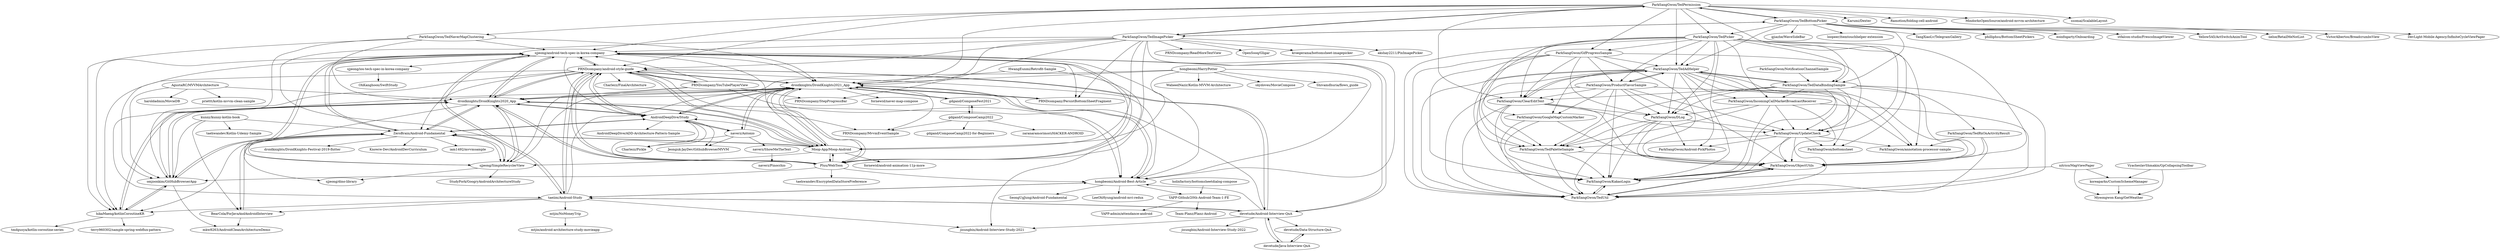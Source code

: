 digraph G {
"ParkSangGwon/TedPermission" -> "ParkSangGwon/TedBottomPicker"
"ParkSangGwon/TedPermission" -> "ParkSangGwon/TedImagePicker"
"ParkSangGwon/TedPermission" -> "sjjeong/android-tech-spec-in-korea-company"
"ParkSangGwon/TedPermission" -> "PRNDcompany/android-style-guide"
"ParkSangGwon/TedPermission" -> "ParkSangGwon/TedAdHelper"
"ParkSangGwon/TedPermission" -> "ParkSangGwon/TedPicker"
"ParkSangGwon/TedPermission" -> "ParkSangGwon/TedDataBindingSample"
"ParkSangGwon/TedPermission" -> "Karumi/Dexter" ["e"=1]
"ParkSangGwon/TedPermission" -> "ParkSangGwon/TedNaverMapClustering"
"ParkSangGwon/TedPermission" -> "ParkSangGwon/ClearEditText"
"ParkSangGwon/TedPermission" -> "Ramotion/folding-cell-android" ["e"=1]
"ParkSangGwon/TedPermission" -> "ParkSangGwon/GifProgressSample"
"ParkSangGwon/TedPermission" -> "MindorksOpenSource/android-mvvm-architecture" ["e"=1]
"ParkSangGwon/TedPermission" -> "droidknights/DroidKnights2021_App"
"ParkSangGwon/TedPermission" -> "ssomai/ScalableLayout"
"holixfactory/bottomsheetdialog-compose" -> "YAPP-Github/20th-Android-Team-1-FE"
"ParkSangGwon/TedBottomPicker" -> "ParkSangGwon/TedPermission"
"ParkSangGwon/TedBottomPicker" -> "ParkSangGwon/TedImagePicker"
"ParkSangGwon/TedBottomPicker" -> "ParkSangGwon/TedAdHelper"
"ParkSangGwon/TedBottomPicker" -> "TangXiaoLv/TelegramGallery" ["e"=1]
"ParkSangGwon/TedBottomPicker" -> "ParkSangGwon/TedPicker"
"ParkSangGwon/TedBottomPicker" -> "philliphsu/BottomSheetPickers" ["e"=1]
"ParkSangGwon/TedBottomPicker" -> "eoinfogarty/Onboarding" ["e"=1]
"ParkSangGwon/TedBottomPicker" -> "stfalcon-studio/FrescoImageViewer" ["e"=1]
"ParkSangGwon/TedBottomPicker" -> "Yellow5A5/ActSwitchAnimTool" ["e"=1]
"ParkSangGwon/TedBottomPicker" -> "iielse/RetailMeNotList" ["e"=1]
"ParkSangGwon/TedBottomPicker" -> "VictorAlbertos/BreadcrumbsView" ["e"=1]
"ParkSangGwon/TedBottomPicker" -> "DevLight-Mobile-Agency/InfiniteCycleViewPager" ["e"=1]
"ParkSangGwon/TedBottomPicker" -> "gjiazhe/WaveSideBar" ["e"=1]
"ParkSangGwon/TedBottomPicker" -> "ParkSangGwon/TedDataBindingSample"
"ParkSangGwon/TedBottomPicker" -> "loopeer/itemtouchhelper-extension" ["e"=1]
"AgustaRC/MVVMArchitecture" -> "omjoonkim/GitHubBrowserApp"
"AgustaRC/MVVMArchitecture" -> "droidknights/DroidKnights2020_App"
"AgustaRC/MVVMArchitecture" -> "haroldadmin/MovieDB" ["e"=1]
"AgustaRC/MVVMArchitecture" -> "priettt/kotlin-mvvm-clean-sample" ["e"=1]
"PRNDcompany/YouTubePlayerView" -> "PRNDcompany/android-style-guide"
"PRNDcompany/YouTubePlayerView" -> "sjjeong/SimpleRecyclerView"
"PRNDcompany/YouTubePlayerView" -> "PRNDcompany/StepProgressBar"
"PRNDcompany/YouTubePlayerView" -> "droidknights/DroidKnights2020_App"
"PRNDcompany/YouTubePlayerView" -> "sjjeong/android-tech-spec-in-korea-company"
"PRNDcompany/YouTubePlayerView" -> "hongbeomi/Android-Best-Article"
"hongbeomi/HarryPotter" -> "hongbeomi/Android-Best-Article"
"hongbeomi/HarryPotter" -> "Moop-App/Moop-Android"
"hongbeomi/HarryPotter" -> "WaheedNazir/Kotlin-MVVM-Architecture" ["e"=1]
"hongbeomi/HarryPotter" -> "droidknights/DroidKnights2021_App"
"hongbeomi/HarryPotter" -> "droidknights/DroidKnights2020_App"
"hongbeomi/HarryPotter" -> "skydoves/MovieCompose" ["e"=1]
"hongbeomi/HarryPotter" -> "Shivamdhuria/flows_guide" ["e"=1]
"omjoonkim/GitHubBrowserApp" -> "hikaMaeng/kotlinCoroutineKR"
"omjoonkim/GitHubBrowserApp" -> "droidknights/DroidKnights2020_App"
"omjoonkim/GitHubBrowserApp" -> "ZeroBrain/Android-Fundamental"
"omjoonkim/GitHubBrowserApp" -> "mkw8263/AndroidCleanArchitectureDemo"
"omjoonkim/GitHubBrowserApp" -> "droidknights/DroidKnights2021_App"
"taeiim/Android-Study" -> "devetude/Android-Interview-QnA"
"taeiim/Android-Study" -> "jisungbin/Android-Interview-Study-2021"
"taeiim/Android-Study" -> "hongbeomi/Android-Best-Article"
"taeiim/Android-Study" -> "sjjeong/android-tech-spec-in-korea-company"
"taeiim/Android-Study" -> "PRNDcompany/android-style-guide"
"taeiim/Android-Study" -> "mtjin/NoMoneyTrip"
"taeiim/Android-Study" -> "droidknights/DroidKnights2021_App"
"taeiim/Android-Study" -> "hikaMaeng/kotlinCoroutineKR"
"taeiim/Android-Study" -> "BearCola/ForJavaAndAndroidInterview"
"sjjeong/android-tech-spec-in-korea-company" -> "PRNDcompany/android-style-guide"
"sjjeong/android-tech-spec-in-korea-company" -> "devetude/Android-Interview-QnA"
"sjjeong/android-tech-spec-in-korea-company" -> "droidknights/DroidKnights2020_App"
"sjjeong/android-tech-spec-in-korea-company" -> "taeiim/Android-Study"
"sjjeong/android-tech-spec-in-korea-company" -> "ZeroBrain/Android-Fundamental"
"sjjeong/android-tech-spec-in-korea-company" -> "sjjeong/SimpleRecyclerView"
"sjjeong/android-tech-spec-in-korea-company" -> "hongbeomi/Android-Best-Article"
"sjjeong/android-tech-spec-in-korea-company" -> "sjjeong/ios-tech-spec-in-korea-company"
"sjjeong/android-tech-spec-in-korea-company" -> "droidknights/DroidKnights2021_App"
"sjjeong/android-tech-spec-in-korea-company" -> "Pluu/WebToon"
"sjjeong/android-tech-spec-in-korea-company" -> "AndroidDeepDive/Study"
"sjjeong/android-tech-spec-in-korea-company" -> "omjoonkim/GitHubBrowserApp"
"sjjeong/android-tech-spec-in-korea-company" -> "hikaMaeng/kotlinCoroutineKR"
"sjjeong/android-tech-spec-in-korea-company" -> "Moop-App/Moop-Android"
"sjjeong/android-tech-spec-in-korea-company" -> "PRNDcompany/PersistBottomSheetFragment"
"VyacheslavShmakin/GpCollapsingToolbar" -> "Myeongwon-Kang/GetWeather"
"VyacheslavShmakin/GpCollapsingToolbar" -> "koreaparks/CustomSchemeManager"
"HwangEunmi/Retrofit-Sample" -> "droidknights/DroidKnights2021_App"
"HwangEunmi/Retrofit-Sample" -> "jisungbin/Android-Interview-Study-2021"
"hongbeomi/Android-Best-Article" -> "droidknights/DroidKnights2021_App"
"hongbeomi/Android-Best-Article" -> "SeongUgJung/Android-Fundamental"
"hongbeomi/Android-Best-Article" -> "LeeOhHyung/android-mvi-redux" ["e"=1]
"hongbeomi/Android-Best-Article" -> "YAPP-Github/20th-Android-Team-1-FE"
"hongbeomi/Android-Best-Article" -> "taeiim/Android-Study"
"ParkSangGwon/TedPicker" -> "ParkSangGwon/TedAdHelper"
"ParkSangGwon/TedPicker" -> "ParkSangGwon/UpdateCheck"
"ParkSangGwon/TedPicker" -> "ParkSangGwon/DLog"
"ParkSangGwon/TedPicker" -> "ParkSangGwon/KakaoLogin"
"ParkSangGwon/TedPicker" -> "ParkSangGwon/TedPaletteSample"
"ParkSangGwon/TedPicker" -> "ParkSangGwon/ObjectUtils"
"ParkSangGwon/TedPicker" -> "ParkSangGwon/TedUtil"
"ParkSangGwon/TedPicker" -> "ParkSangGwon/TedDataBindingSample"
"ParkSangGwon/TedPicker" -> "ParkSangGwon/IncomingCallMarketBroadcastReceiver"
"ParkSangGwon/TedPicker" -> "ParkSangGwon/ClearEditText"
"ParkSangGwon/TedPicker" -> "ParkSangGwon/ProductFlavorSample"
"ParkSangGwon/TedPicker" -> "ParkSangGwon/GoogleMapCustomMarker"
"ParkSangGwon/TedPicker" -> "ParkSangGwon/GifProgressSample"
"ParkSangGwon/TedPicker" -> "ParkSangGwon/bottomsheet"
"ParkSangGwon/TedPicker" -> "ParkSangGwon/annotation-processor-sample"
"nitrico/MapViewPager" -> "ParkSangGwon/KakaoLogin"
"nitrico/MapViewPager" -> "Myeongwon-Kang/GetWeather"
"nitrico/MapViewPager" -> "koreaparks/CustomSchemeManager"
"Pluu/WebToon" -> "Moop-App/Moop-Android"
"Pluu/WebToon" -> "droidknights/DroidKnights2020_App"
"Pluu/WebToon" -> "droidknights/DroidKnights2021_App"
"Pluu/WebToon" -> "PRNDcompany/android-style-guide"
"Pluu/WebToon" -> "AndroidDeepDive/Study"
"Pluu/WebToon" -> "hongbeomi/Android-Best-Article"
"Pluu/WebToon" -> "omjoonkim/GitHubBrowserApp"
"Pluu/WebToon" -> "sjjeong/android-tech-spec-in-korea-company"
"Pluu/WebToon" -> "taehwandev/EncryptedDataStorePreference"
"devetude/Java-Interview-QnA" -> "devetude/Data-Structure-QnA"
"devetude/Java-Interview-QnA" -> "devetude/Android-Interview-QnA"
"gdgand/ComposeCamp2022" -> "gdgand/ComposeCamp2022-for-Beginners"
"gdgand/ComposeCamp2022" -> "zaranaramorimori/HACKER-ANDROID"
"gdgand/ComposeCamp2022" -> "PRNDcompany/MvvmEventSample"
"gdgand/ComposeCamp2022" -> "gdgand/ComposeFest2021"
"devetude/Android-Interview-QnA" -> "taeiim/Android-Study"
"devetude/Android-Interview-QnA" -> "sjjeong/android-tech-spec-in-korea-company"
"devetude/Android-Interview-QnA" -> "devetude/Java-Interview-QnA"
"devetude/Android-Interview-QnA" -> "jisungbin/Android-Interview-Study-2021"
"devetude/Android-Interview-QnA" -> "PRNDcompany/android-style-guide"
"devetude/Android-Interview-QnA" -> "droidknights/DroidKnights2021_App"
"devetude/Android-Interview-QnA" -> "hongbeomi/Android-Best-Article"
"devetude/Android-Interview-QnA" -> "devetude/Data-Structure-QnA"
"devetude/Android-Interview-QnA" -> "jisungbin/Android-Interview-Study-2022"
"devetude/Data-Structure-QnA" -> "devetude/Java-Interview-QnA"
"droidknights/DroidKnights2021_App" -> "droidknights/DroidKnights2020_App"
"droidknights/DroidKnights2021_App" -> "AndroidDeepDive/Study"
"droidknights/DroidKnights2021_App" -> "hongbeomi/Android-Best-Article"
"droidknights/DroidKnights2021_App" -> "Pluu/WebToon"
"droidknights/DroidKnights2021_App" -> "PRNDcompany/PersistBottomSheetFragment"
"droidknights/DroidKnights2021_App" -> "gdgand/ComposeFest2021"
"droidknights/DroidKnights2021_App" -> "PRNDcompany/MvvmEventSample"
"droidknights/DroidKnights2021_App" -> "naverz/Antonio"
"droidknights/DroidKnights2021_App" -> "PRNDcompany/android-style-guide"
"droidknights/DroidKnights2021_App" -> "fornewid/naver-map-compose" ["e"=1]
"droidknights/DroidKnights2021_App" -> "Moop-App/Moop-Android"
"AndroidDeepDive/Study" -> "droidknights/DroidKnights2021_App"
"AndroidDeepDive/Study" -> "Charlezz/Pickle"
"AndroidDeepDive/Study" -> "naverz/Antonio"
"AndroidDeepDive/Study" -> "PRNDcompany/android-style-guide"
"AndroidDeepDive/Study" -> "droidknights/DroidKnights2020_App"
"AndroidDeepDive/Study" -> "AndroidDeepDive/ADD-Architecture-Pattern-Sample"
"AndroidDeepDive/Study" -> "ZeroBrain/Android-Fundamental"
"AndroidDeepDive/Study" -> "Jeonguk-JayDev/GithubBrowserMVVM"
"Moop-App/Moop-Android" -> "Pluu/WebToon"
"Moop-App/Moop-Android" -> "droidknights/DroidKnights2020_App"
"Moop-App/Moop-Android" -> "ZeroBrain/Android-Fundamental"
"Moop-App/Moop-Android" -> "fornewid/android-animation-11p-more"
"Moop-App/Moop-Android" -> "droidknights/DroidKnights2021_App"
"Moop-App/Moop-Android" -> "PRNDcompany/android-style-guide"
"Moop-App/Moop-Android" -> "AndroidDeepDive/Study"
"Moop-App/Moop-Android" -> "sjjeong/SimpleRecyclerView"
"PRNDcompany/android-style-guide" -> "sjjeong/android-tech-spec-in-korea-company"
"PRNDcompany/android-style-guide" -> "droidknights/DroidKnights2021_App"
"PRNDcompany/android-style-guide" -> "Pluu/WebToon"
"PRNDcompany/android-style-guide" -> "AndroidDeepDive/Study"
"PRNDcompany/android-style-guide" -> "devetude/Android-Interview-QnA"
"PRNDcompany/android-style-guide" -> "taeiim/Android-Study"
"PRNDcompany/android-style-guide" -> "Charlezz/FinalArchitecture"
"PRNDcompany/android-style-guide" -> "droidknights/DroidKnights2020_App"
"PRNDcompany/android-style-guide" -> "Moop-App/Moop-Android"
"PRNDcompany/android-style-guide" -> "hongbeomi/Android-Best-Article"
"PRNDcompany/android-style-guide" -> "ZeroBrain/Android-Fundamental"
"PRNDcompany/android-style-guide" -> "omjoonkim/GitHubBrowserApp"
"PRNDcompany/android-style-guide" -> "PRNDcompany/MvvmEventSample"
"PRNDcompany/android-style-guide" -> "PRNDcompany/YouTubePlayerView"
"PRNDcompany/android-style-guide" -> "hikaMaeng/kotlinCoroutineKR"
"ParkSangGwon/TedImagePicker" -> "sjjeong/SimpleRecyclerView"
"ParkSangGwon/TedImagePicker" -> "sjjeong/android-tech-spec-in-korea-company"
"ParkSangGwon/TedImagePicker" -> "ParkSangGwon/TedBottomPicker"
"ParkSangGwon/TedImagePicker" -> "PRNDcompany/ReadMoreTextView" ["e"=1]
"ParkSangGwon/TedImagePicker" -> "PRNDcompany/android-style-guide"
"ParkSangGwon/TedImagePicker" -> "ParkSangGwon/TedPermission"
"ParkSangGwon/TedImagePicker" -> "OpenSooq/Gligar" ["e"=1]
"ParkSangGwon/TedImagePicker" -> "Moop-App/Moop-Android"
"ParkSangGwon/TedImagePicker" -> "kroegerama/bottomsheet-imagepicker" ["e"=1]
"ParkSangGwon/TedImagePicker" -> "droidknights/DroidKnights2021_App"
"ParkSangGwon/TedImagePicker" -> "Pluu/WebToon"
"ParkSangGwon/TedImagePicker" -> "PRNDcompany/PersistBottomSheetFragment"
"ParkSangGwon/TedImagePicker" -> "akshay2211/PixImagePicker" ["e"=1]
"ParkSangGwon/TedImagePicker" -> "PRNDcompany/StepProgressBar"
"ParkSangGwon/TedImagePicker" -> "hongbeomi/Android-Best-Article"
"ZeroBrain/Android-Fundamental" -> "sjjeong/SimpleRecyclerView"
"ZeroBrain/Android-Fundamental" -> "droidknights/DroidKnights2020_App"
"ZeroBrain/Android-Fundamental" -> "omjoonkim/GitHubBrowserApp"
"ZeroBrain/Android-Fundamental" -> "Moop-App/Moop-Android"
"ZeroBrain/Android-Fundamental" -> "BearCola/ForJavaAndAndroidInterview"
"ZeroBrain/Android-Fundamental" -> "sjjeong/android-tech-spec-in-korea-company"
"ZeroBrain/Android-Fundamental" -> "droidknights/DroidKnights-Festival-2019-flutter" ["e"=1]
"ZeroBrain/Android-Fundamental" -> "AndroidDeepDive/Study"
"ZeroBrain/Android-Fundamental" -> "Knowre-Dev/AndroidDevCurriculum" ["e"=1]
"ZeroBrain/Android-Fundamental" -> "hikaMaeng/kotlinCoroutineKR"
"ZeroBrain/Android-Fundamental" -> "iam1492/mvvmsample"
"droidknights/DroidKnights2020_App" -> "droidknights/DroidKnights2021_App"
"droidknights/DroidKnights2020_App" -> "ZeroBrain/Android-Fundamental"
"droidknights/DroidKnights2020_App" -> "Pluu/WebToon"
"droidknights/DroidKnights2020_App" -> "Moop-App/Moop-Android"
"droidknights/DroidKnights2020_App" -> "sjjeong/android-tech-spec-in-korea-company"
"droidknights/DroidKnights2020_App" -> "hikaMaeng/kotlinCoroutineKR"
"droidknights/DroidKnights2020_App" -> "omjoonkim/GitHubBrowserApp"
"droidknights/DroidKnights2020_App" -> "sjjeong/SimpleRecyclerView"
"droidknights/DroidKnights2020_App" -> "AndroidDeepDive/Study"
"droidknights/DroidKnights2020_App" -> "sjjeong/dino-library"
"droidknights/DroidKnights2020_App" -> "PRNDcompany/android-style-guide"
"droidknights/DroidKnights2020_App" -> "hongbeomi/Android-Best-Article"
"sjjeong/SimpleRecyclerView" -> "ZeroBrain/Android-Fundamental"
"sjjeong/SimpleRecyclerView" -> "sjjeong/dino-library"
"sjjeong/SimpleRecyclerView" -> "StudyFork/GoogryAndroidArchitectureStudy"
"sjjeong/SimpleRecyclerView" -> "droidknights/DroidKnights2020_App"
"sjjeong/SimpleRecyclerView" -> "sjjeong/android-tech-spec-in-korea-company"
"sjjeong/SimpleRecyclerView" -> "droidknights/DroidKnights2021_App"
"ParkSangGwon/NotificationChannelSample" -> "ParkSangGwon/TedDataBindingSample"
"ParkSangGwon/TedRxOnActivityResult" -> "ParkSangGwon/annotation-processor-sample"
"ParkSangGwon/TedRxOnActivityResult" -> "ParkSangGwon/ObjectUtils"
"ParkSangGwon/TedRxOnActivityResult" -> "ParkSangGwon/TedUtil"
"sjjeong/ios-tech-spec-in-korea-company" -> "OhKanghoon/SwiftStudy"
"ParkSangGwon/TedAdHelper" -> "ParkSangGwon/UpdateCheck"
"ParkSangGwon/TedAdHelper" -> "ParkSangGwon/TedUtil"
"ParkSangGwon/TedAdHelper" -> "ParkSangGwon/ObjectUtils"
"ParkSangGwon/TedAdHelper" -> "ParkSangGwon/KakaoLogin"
"ParkSangGwon/TedAdHelper" -> "ParkSangGwon/TedPaletteSample"
"ParkSangGwon/TedAdHelper" -> "ParkSangGwon/DLog"
"ParkSangGwon/TedAdHelper" -> "ParkSangGwon/ClearEditText"
"ParkSangGwon/TedAdHelper" -> "ParkSangGwon/annotation-processor-sample"
"ParkSangGwon/TedAdHelper" -> "ParkSangGwon/GoogleMapCustomMarker"
"ParkSangGwon/TedAdHelper" -> "ParkSangGwon/ProductFlavorSample"
"ParkSangGwon/TedAdHelper" -> "ParkSangGwon/bottomsheet"
"ParkSangGwon/TedAdHelper" -> "ParkSangGwon/Android-PickPhotos"
"ParkSangGwon/TedAdHelper" -> "ParkSangGwon/IncomingCallMarketBroadcastReceiver"
"ParkSangGwon/TedAdHelper" -> "ParkSangGwon/TedDataBindingSample"
"PRNDcompany/PersistBottomSheetFragment" -> "droidknights/DroidKnights2021_App"
"ParkSangGwon/ClearEditText" -> "ParkSangGwon/TedUtil"
"ParkSangGwon/ClearEditText" -> "ParkSangGwon/ObjectUtils"
"ParkSangGwon/ClearEditText" -> "ParkSangGwon/KakaoLogin"
"ParkSangGwon/ClearEditText" -> "ParkSangGwon/TedPaletteSample"
"ParkSangGwon/ClearEditText" -> "ParkSangGwon/UpdateCheck"
"ParkSangGwon/ClearEditText" -> "ParkSangGwon/DLog"
"ParkSangGwon/ClearEditText" -> "ParkSangGwon/TedAdHelper"
"kunny/kunny-kotlin-book" -> "ZeroBrain/Android-Fundamental"
"kunny/kunny-kotlin-book" -> "BearCola/ForJavaAndAndroidInterview"
"kunny/kunny-kotlin-book" -> "omjoonkim/GitHubBrowserApp"
"kunny/kunny-kotlin-book" -> "taehwandev/Kotlin-Udemy-Sample"
"naverz/ShowMeTheText" -> "naverz/Pinocchio"
"BearCola/ForJavaAndAndroidInterview" -> "ZeroBrain/Android-Fundamental"
"BearCola/ForJavaAndAndroidInterview" -> "mkw8263/AndroidCleanArchitectureDemo"
"ParkSangGwon/GifProgressSample" -> "ParkSangGwon/TedPaletteSample"
"ParkSangGwon/GifProgressSample" -> "ParkSangGwon/ObjectUtils"
"ParkSangGwon/GifProgressSample" -> "ParkSangGwon/TedUtil"
"ParkSangGwon/GifProgressSample" -> "ParkSangGwon/KakaoLogin"
"ParkSangGwon/GifProgressSample" -> "ParkSangGwon/UpdateCheck"
"ParkSangGwon/GifProgressSample" -> "ParkSangGwon/DLog"
"ParkSangGwon/GifProgressSample" -> "ParkSangGwon/ClearEditText"
"ParkSangGwon/GifProgressSample" -> "ParkSangGwon/ProductFlavorSample"
"ParkSangGwon/GifProgressSample" -> "ParkSangGwon/TedAdHelper"
"ParkSangGwon/TedDataBindingSample" -> "ParkSangGwon/UpdateCheck"
"ParkSangGwon/TedDataBindingSample" -> "ParkSangGwon/ObjectUtils"
"ParkSangGwon/TedDataBindingSample" -> "ParkSangGwon/TedPaletteSample"
"ParkSangGwon/TedDataBindingSample" -> "ParkSangGwon/TedUtil"
"ParkSangGwon/TedDataBindingSample" -> "ParkSangGwon/KakaoLogin"
"ParkSangGwon/TedDataBindingSample" -> "ParkSangGwon/DLog"
"ParkSangGwon/TedDataBindingSample" -> "ParkSangGwon/ClearEditText"
"ParkSangGwon/TedDataBindingSample" -> "ParkSangGwon/TedAdHelper"
"ParkSangGwon/TedDataBindingSample" -> "ParkSangGwon/IncomingCallMarketBroadcastReceiver"
"ParkSangGwon/TedDataBindingSample" -> "ParkSangGwon/TedRxOnActivityResult"
"hikaMaeng/kotlinCoroutineKR" -> "tmdgusya/kotlin-coroutine-series" ["e"=1]
"hikaMaeng/kotlinCoroutineKR" -> "droidknights/DroidKnights2020_App"
"hikaMaeng/kotlinCoroutineKR" -> "terry960302/sample-spring-webflux-pattern" ["e"=1]
"hikaMaeng/kotlinCoroutineKR" -> "omjoonkim/GitHubBrowserApp"
"mtjin/NoMoneyTrip" -> "mtjin/android-architecture-study-movieapp"
"ParkSangGwon/TedNaverMapClustering" -> "droidknights/DroidKnights2020_App"
"ParkSangGwon/TedNaverMapClustering" -> "droidknights/DroidKnights2021_App"
"ParkSangGwon/TedNaverMapClustering" -> "taeiim/Android-Study"
"ParkSangGwon/TedNaverMapClustering" -> "sjjeong/android-tech-spec-in-korea-company"
"ParkSangGwon/TedNaverMapClustering" -> "hikaMaeng/kotlinCoroutineKR"
"naverz/Antonio" -> "naverz/ShowMeTheText"
"naverz/Antonio" -> "AndroidDeepDive/Study"
"naverz/Antonio" -> "droidknights/DroidKnights2021_App"
"naverz/Antonio" -> "Jeonguk-JayDev/GithubBrowserMVVM"
"naverz/Antonio" -> "Charlezz/Pickle"
"ParkSangGwon/DLog" -> "ParkSangGwon/ObjectUtils"
"ParkSangGwon/DLog" -> "ParkSangGwon/TedUtil"
"ParkSangGwon/DLog" -> "ParkSangGwon/UpdateCheck"
"ParkSangGwon/DLog" -> "ParkSangGwon/KakaoLogin"
"ParkSangGwon/DLog" -> "ParkSangGwon/TedPaletteSample"
"ParkSangGwon/DLog" -> "ParkSangGwon/Android-PickPhotos"
"ParkSangGwon/IncomingCallMarketBroadcastReceiver" -> "ParkSangGwon/ObjectUtils"
"ParkSangGwon/IncomingCallMarketBroadcastReceiver" -> "ParkSangGwon/TedUtil"
"ParkSangGwon/IncomingCallMarketBroadcastReceiver" -> "ParkSangGwon/KakaoLogin"
"ParkSangGwon/IncomingCallMarketBroadcastReceiver" -> "ParkSangGwon/TedPaletteSample"
"ParkSangGwon/IncomingCallMarketBroadcastReceiver" -> "ParkSangGwon/UpdateCheck"
"ParkSangGwon/IncomingCallMarketBroadcastReceiver" -> "ParkSangGwon/DLog"
"ParkSangGwon/GoogleMapCustomMarker" -> "ParkSangGwon/KakaoLogin"
"ParkSangGwon/GoogleMapCustomMarker" -> "ParkSangGwon/ObjectUtils"
"ParkSangGwon/GoogleMapCustomMarker" -> "ParkSangGwon/TedUtil"
"ParkSangGwon/KakaoLogin" -> "ParkSangGwon/ObjectUtils"
"ParkSangGwon/KakaoLogin" -> "ParkSangGwon/TedUtil"
"ParkSangGwon/ObjectUtils" -> "ParkSangGwon/TedUtil"
"ParkSangGwon/ObjectUtils" -> "ParkSangGwon/KakaoLogin"
"ParkSangGwon/ProductFlavorSample" -> "ParkSangGwon/ObjectUtils"
"ParkSangGwon/ProductFlavorSample" -> "ParkSangGwon/TedUtil"
"ParkSangGwon/ProductFlavorSample" -> "ParkSangGwon/KakaoLogin"
"ParkSangGwon/ProductFlavorSample" -> "ParkSangGwon/TedPaletteSample"
"ParkSangGwon/ProductFlavorSample" -> "ParkSangGwon/UpdateCheck"
"ParkSangGwon/ProductFlavorSample" -> "ParkSangGwon/DLog"
"ParkSangGwon/ProductFlavorSample" -> "ParkSangGwon/annotation-processor-sample"
"ParkSangGwon/ProductFlavorSample" -> "ParkSangGwon/TedAdHelper"
"ParkSangGwon/ProductFlavorSample" -> "ParkSangGwon/GoogleMapCustomMarker"
"ParkSangGwon/ProductFlavorSample" -> "ParkSangGwon/ClearEditText"
"ParkSangGwon/TedPaletteSample" -> "ParkSangGwon/ObjectUtils"
"ParkSangGwon/TedPaletteSample" -> "ParkSangGwon/TedUtil"
"ParkSangGwon/TedPaletteSample" -> "ParkSangGwon/KakaoLogin"
"ParkSangGwon/TedUtil" -> "ParkSangGwon/ObjectUtils"
"ParkSangGwon/TedUtil" -> "ParkSangGwon/KakaoLogin"
"ParkSangGwon/UpdateCheck" -> "ParkSangGwon/ObjectUtils"
"ParkSangGwon/UpdateCheck" -> "ParkSangGwon/TedUtil"
"ParkSangGwon/UpdateCheck" -> "ParkSangGwon/KakaoLogin"
"ParkSangGwon/UpdateCheck" -> "ParkSangGwon/TedPaletteSample"
"ParkSangGwon/UpdateCheck" -> "ParkSangGwon/bottomsheet"
"ParkSangGwon/UpdateCheck" -> "ParkSangGwon/annotation-processor-sample"
"ParkSangGwon/UpdateCheck" -> "ParkSangGwon/Android-PickPhotos"
"koreaparks/CustomSchemeManager" -> "Myeongwon-Kang/GetWeather"
"gdgand/ComposeFest2021" -> "droidknights/DroidKnights2021_App"
"gdgand/ComposeFest2021" -> "gdgand/ComposeCamp2022"
"YAPP-Github/20th-Android-Team-1-FE" -> "YAPP-admin/attendance-android"
"YAPP-Github/20th-Android-Team-1-FE" -> "Team-Planz/Planz-Android"
"ParkSangGwon/TedPermission" ["l"="50.003,-5.171"]
"ParkSangGwon/TedBottomPicker" ["l"="50.04,-5.163"]
"ParkSangGwon/TedImagePicker" ["l"="50.015,-5.215"]
"sjjeong/android-tech-spec-in-korea-company" ["l"="49.977,-5.257"]
"PRNDcompany/android-style-guide" ["l"="49.992,-5.255"]
"ParkSangGwon/TedAdHelper" ["l"="50.031,-5.112"]
"ParkSangGwon/TedPicker" ["l"="50.043,-5.121"]
"ParkSangGwon/TedDataBindingSample" ["l"="50.027,-5.124"]
"Karumi/Dexter" ["l"="48.536,0.555"]
"ParkSangGwon/TedNaverMapClustering" ["l"="49.971,-5.225"]
"ParkSangGwon/ClearEditText" ["l"="50.019,-5.119"]
"Ramotion/folding-cell-android" ["l"="52.507,-2.647"]
"ParkSangGwon/GifProgressSample" ["l"="50.011,-5.109"]
"MindorksOpenSource/android-mvvm-architecture" ["l"="48.762,0.307"]
"droidknights/DroidKnights2021_App" ["l"="49.989,-5.243"]
"ssomai/ScalableLayout" ["l"="49.953,-5.136"]
"holixfactory/bottomsheetdialog-compose" ["l"="50.118,-5.269"]
"YAPP-Github/20th-Android-Team-1-FE" ["l"="50.079,-5.257"]
"TangXiaoLv/TelegramGallery" ["l"="52.341,-2.991"]
"philliphsu/BottomSheetPickers" ["l"="52.31,-2.884"]
"eoinfogarty/Onboarding" ["l"="52.306,-2.91"]
"stfalcon-studio/FrescoImageViewer" ["l"="52.29,-2.866"]
"Yellow5A5/ActSwitchAnimTool" ["l"="52.278,-2.982"]
"iielse/RetailMeNotList" ["l"="52.267,-3.027"]
"VictorAlbertos/BreadcrumbsView" ["l"="52.298,-2.947"]
"DevLight-Mobile-Agency/InfiniteCycleViewPager" ["l"="52.33,-2.911"]
"gjiazhe/WaveSideBar" ["l"="52.258,-3.174"]
"loopeer/itemtouchhelper-extension" ["l"="52.302,-2.93"]
"AgustaRC/MVVMArchitecture" ["l"="49.937,-5.308"]
"omjoonkim/GitHubBrowserApp" ["l"="49.967,-5.288"]
"droidknights/DroidKnights2020_App" ["l"="49.985,-5.271"]
"haroldadmin/MovieDB" ["l"="50.985,-5.182"]
"priettt/kotlin-mvvm-clean-sample" ["l"="47.703,-3.052"]
"PRNDcompany/YouTubePlayerView" ["l"="50.023,-5.245"]
"sjjeong/SimpleRecyclerView" ["l"="50.012,-5.263"]
"PRNDcompany/StepProgressBar" ["l"="50.052,-5.224"]
"hongbeomi/Android-Best-Article" ["l"="50.004,-5.247"]
"hongbeomi/HarryPotter" ["l"="49.955,-5.245"]
"Moop-App/Moop-Android" ["l"="49.999,-5.267"]
"WaheedNazir/Kotlin-MVVM-Architecture" ["l"="48.078,-3.396"]
"skydoves/MovieCompose" ["l"="48.256,-3.468"]
"Shivamdhuria/flows_guide" ["l"="48.087,-3.406"]
"hikaMaeng/kotlinCoroutineKR" ["l"="49.956,-5.268"]
"ZeroBrain/Android-Fundamental" ["l"="49.983,-5.289"]
"mkw8263/AndroidCleanArchitectureDemo" ["l"="49.953,-5.32"]
"taeiim/Android-Study" ["l"="49.971,-5.272"]
"devetude/Android-Interview-QnA" ["l"="49.996,-5.293"]
"jisungbin/Android-Interview-Study-2021" ["l"="49.951,-5.292"]
"mtjin/NoMoneyTrip" ["l"="49.912,-5.272"]
"BearCola/ForJavaAndAndroidInterview" ["l"="49.971,-5.313"]
"sjjeong/ios-tech-spec-in-korea-company" ["l"="49.912,-5.293"]
"Pluu/WebToon" ["l"="49.977,-5.241"]
"AndroidDeepDive/Study" ["l"="50.009,-5.276"]
"PRNDcompany/PersistBottomSheetFragment" ["l"="49.992,-5.221"]
"VyacheslavShmakin/GpCollapsingToolbar" ["l"="50.038,-4.983"]
"Myeongwon-Kang/GetWeather" ["l"="50.042,-5.005"]
"koreaparks/CustomSchemeManager" ["l"="50.028,-5.004"]
"HwangEunmi/Retrofit-Sample" ["l"="49.934,-5.269"]
"SeongUgJung/Android-Fundamental" ["l"="49.995,-5.207"]
"LeeOhHyung/android-mvi-redux" ["l"="50.992,1.645"]
"ParkSangGwon/UpdateCheck" ["l"="50.043,-5.099"]
"ParkSangGwon/DLog" ["l"="50.017,-5.095"]
"ParkSangGwon/KakaoLogin" ["l"="50.027,-5.088"]
"ParkSangGwon/TedPaletteSample" ["l"="50.023,-5.101"]
"ParkSangGwon/ObjectUtils" ["l"="50.032,-5.101"]
"ParkSangGwon/TedUtil" ["l"="50.04,-5.107"]
"ParkSangGwon/IncomingCallMarketBroadcastReceiver" ["l"="50.042,-5.085"]
"ParkSangGwon/ProductFlavorSample" ["l"="50.035,-5.092"]
"ParkSangGwon/GoogleMapCustomMarker" ["l"="50.055,-5.091"]
"ParkSangGwon/bottomsheet" ["l"="50.062,-5.108"]
"ParkSangGwon/annotation-processor-sample" ["l"="50.055,-5.104"]
"nitrico/MapViewPager" ["l"="50.032,-5.031"]
"taehwandev/EncryptedDataStorePreference" ["l"="49.96,-5.205"]
"devetude/Java-Interview-QnA" ["l"="50.008,-5.325"]
"devetude/Data-Structure-QnA" ["l"="50.024,-5.332"]
"gdgand/ComposeCamp2022" ["l"="49.91,-5.205"]
"gdgand/ComposeCamp2022-for-Beginners" ["l"="49.884,-5.184"]
"zaranaramorimori/HACKER-ANDROID" ["l"="49.88,-5.207"]
"PRNDcompany/MvvmEventSample" ["l"="49.952,-5.225"]
"gdgand/ComposeFest2021" ["l"="49.939,-5.215"]
"jisungbin/Android-Interview-Study-2022" ["l"="50.001,-5.345"]
"naverz/Antonio" ["l"="50.033,-5.272"]
"fornewid/naver-map-compose" ["l"="47.895,-3.004"]
"Charlezz/Pickle" ["l"="50.048,-5.286"]
"AndroidDeepDive/ADD-Architecture-Pattern-Sample" ["l"="50.039,-5.306"]
"Jeonguk-JayDev/GithubBrowserMVVM" ["l"="50.035,-5.292"]
"fornewid/android-animation-11p-more" ["l"="50.02,-5.305"]
"Charlezz/FinalArchitecture" ["l"="49.93,-5.244"]
"PRNDcompany/ReadMoreTextView" ["l"="51.373,-5.196"]
"OpenSooq/Gligar" ["l"="51.447,-5.136"]
"kroegerama/bottomsheet-imagepicker" ["l"="51.416,-5.122"]
"akshay2211/PixImagePicker" ["l"="51.467,-5.121"]
"droidknights/DroidKnights-Festival-2019-flutter" ["l"="24.813,-24.265"]
"Knowre-Dev/AndroidDevCurriculum" ["l"="44.9,-16.57"]
"iam1492/mvvmsample" ["l"="49.953,-5.338"]
"sjjeong/dino-library" ["l"="50.017,-5.289"]
"StudyFork/GoogryAndroidArchitectureStudy" ["l"="50.052,-5.259"]
"ParkSangGwon/NotificationChannelSample" ["l"="49.987,-5.091"]
"ParkSangGwon/TedRxOnActivityResult" ["l"="50.06,-5.117"]
"OhKanghoon/SwiftStudy" ["l"="49.882,-5.31"]
"ParkSangGwon/Android-PickPhotos" ["l"="50.025,-5.079"]
"kunny/kunny-kotlin-book" ["l"="49.972,-5.336"]
"taehwandev/Kotlin-Udemy-Sample" ["l"="49.967,-5.376"]
"naverz/ShowMeTheText" ["l"="50.07,-5.3"]
"naverz/Pinocchio" ["l"="50.091,-5.318"]
"tmdgusya/kotlin-coroutine-series" ["l"="44.607,-16.751"]
"terry960302/sample-spring-webflux-pattern" ["l"="44.627,-16.739"]
"mtjin/android-architecture-study-movieapp" ["l"="49.882,-5.273"]
"YAPP-admin/attendance-android" ["l"="50.103,-5.247"]
"Team-Planz/Planz-Android" ["l"="50.096,-5.269"]
}